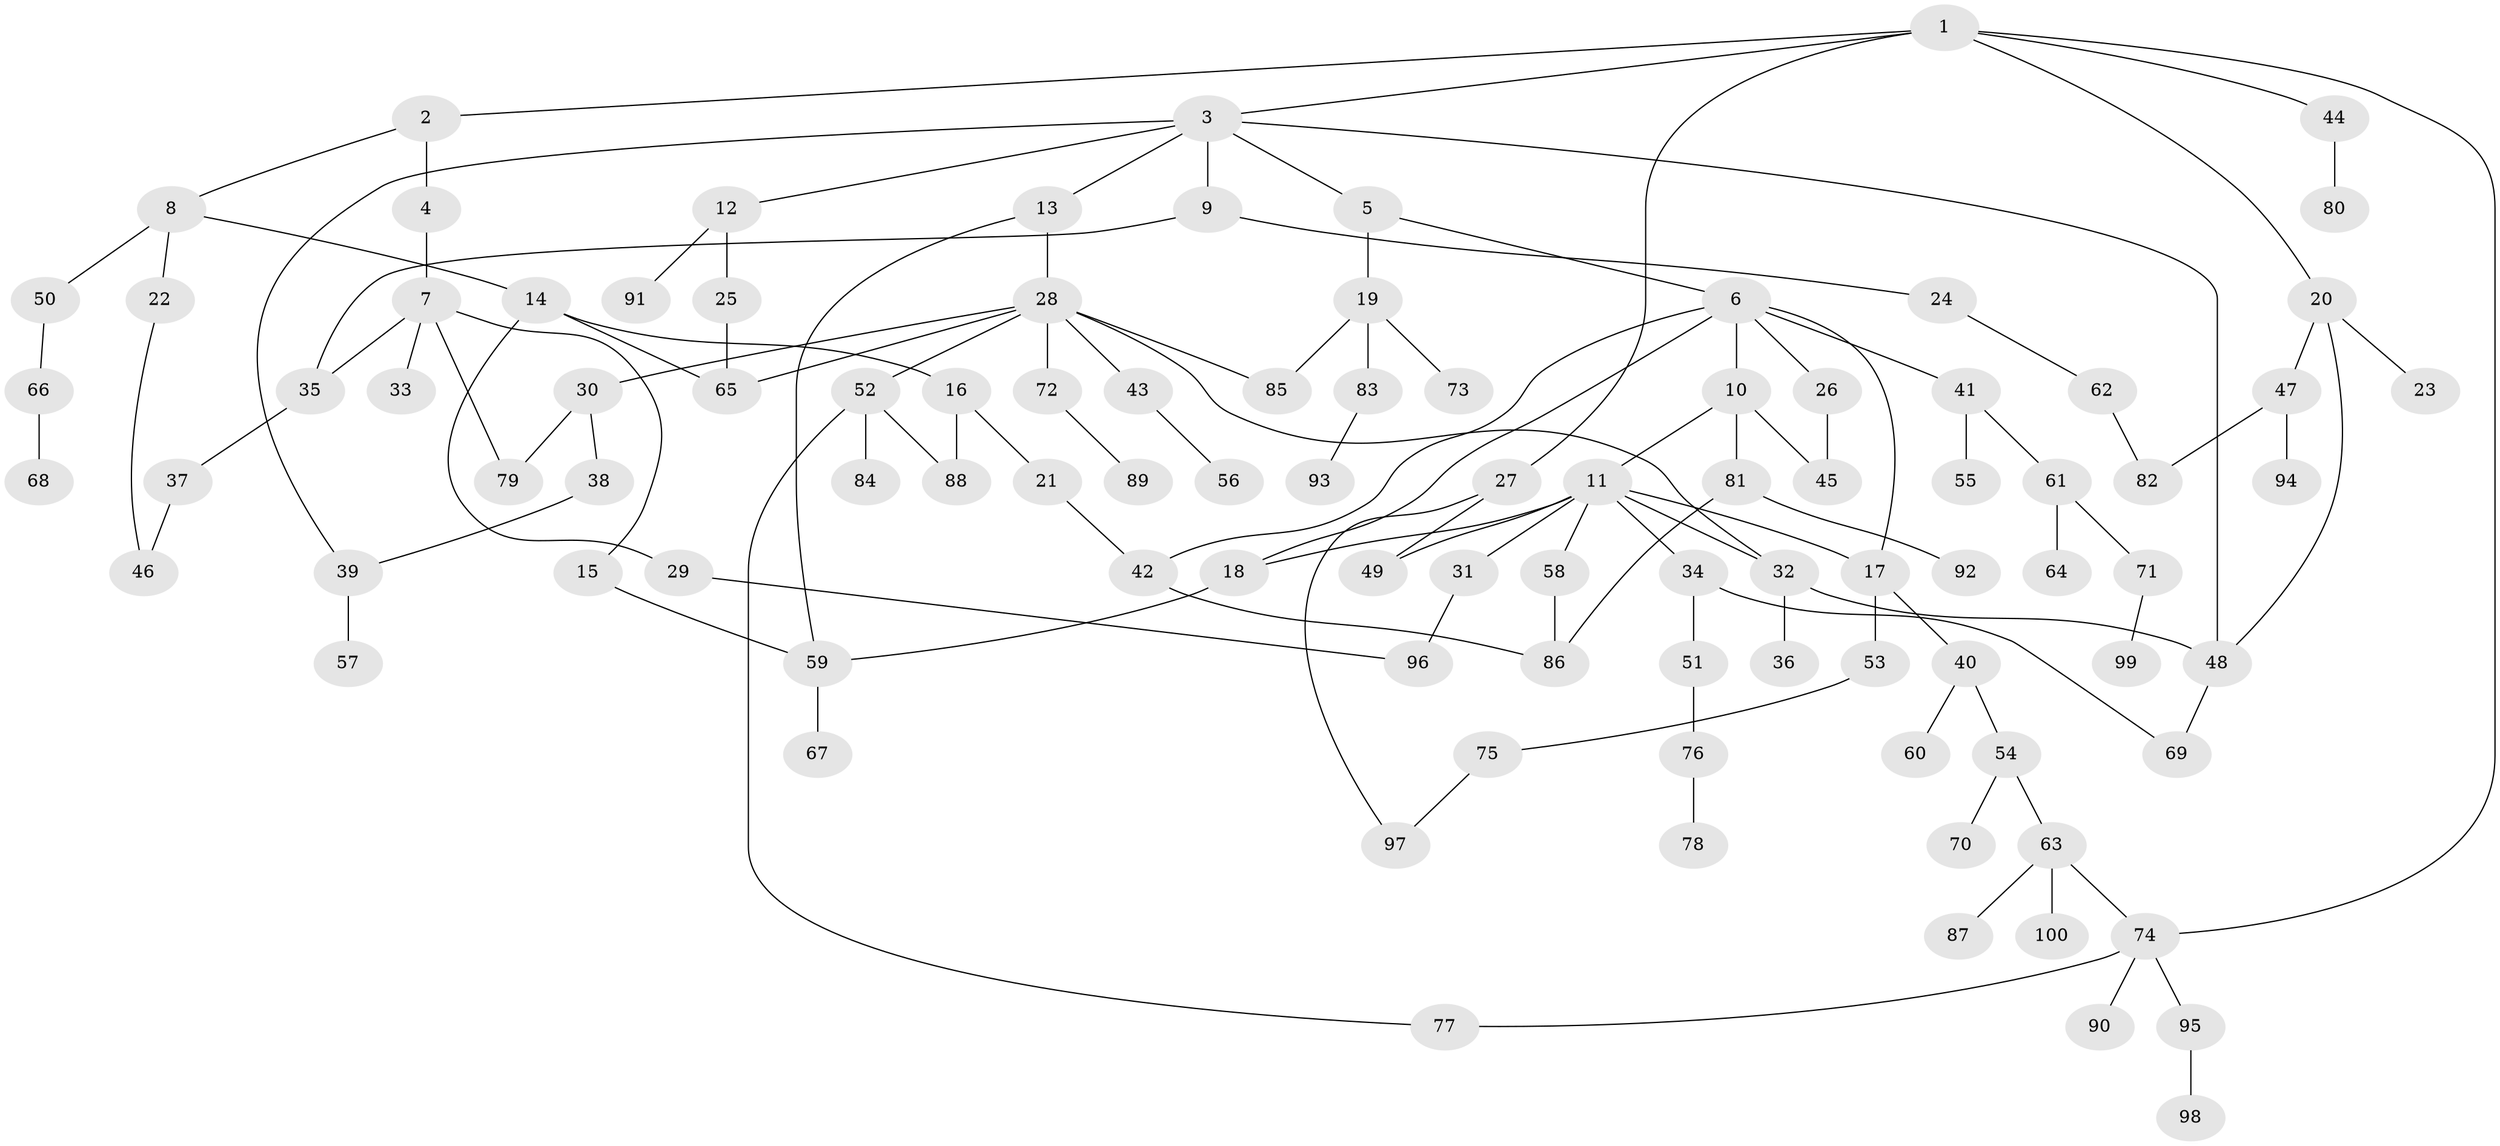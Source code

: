 // Generated by graph-tools (version 1.1) at 2025/11/02/21/25 10:11:06]
// undirected, 100 vertices, 125 edges
graph export_dot {
graph [start="1"]
  node [color=gray90,style=filled];
  1;
  2;
  3;
  4;
  5;
  6;
  7;
  8;
  9;
  10;
  11;
  12;
  13;
  14;
  15;
  16;
  17;
  18;
  19;
  20;
  21;
  22;
  23;
  24;
  25;
  26;
  27;
  28;
  29;
  30;
  31;
  32;
  33;
  34;
  35;
  36;
  37;
  38;
  39;
  40;
  41;
  42;
  43;
  44;
  45;
  46;
  47;
  48;
  49;
  50;
  51;
  52;
  53;
  54;
  55;
  56;
  57;
  58;
  59;
  60;
  61;
  62;
  63;
  64;
  65;
  66;
  67;
  68;
  69;
  70;
  71;
  72;
  73;
  74;
  75;
  76;
  77;
  78;
  79;
  80;
  81;
  82;
  83;
  84;
  85;
  86;
  87;
  88;
  89;
  90;
  91;
  92;
  93;
  94;
  95;
  96;
  97;
  98;
  99;
  100;
  1 -- 2;
  1 -- 3;
  1 -- 20;
  1 -- 27;
  1 -- 44;
  1 -- 74;
  2 -- 4;
  2 -- 8;
  3 -- 5;
  3 -- 9;
  3 -- 12;
  3 -- 13;
  3 -- 48;
  3 -- 39;
  4 -- 7;
  5 -- 6;
  5 -- 19;
  6 -- 10;
  6 -- 17;
  6 -- 26;
  6 -- 41;
  6 -- 42;
  6 -- 18;
  7 -- 15;
  7 -- 33;
  7 -- 35;
  7 -- 79;
  8 -- 14;
  8 -- 22;
  8 -- 50;
  9 -- 24;
  9 -- 35;
  10 -- 11;
  10 -- 45;
  10 -- 81;
  11 -- 18;
  11 -- 31;
  11 -- 34;
  11 -- 49;
  11 -- 58;
  11 -- 17;
  11 -- 32;
  12 -- 25;
  12 -- 91;
  13 -- 28;
  13 -- 59;
  14 -- 16;
  14 -- 29;
  14 -- 65;
  15 -- 59;
  16 -- 21;
  16 -- 88;
  17 -- 40;
  17 -- 53;
  18 -- 59;
  19 -- 73;
  19 -- 83;
  19 -- 85;
  20 -- 23;
  20 -- 47;
  20 -- 48;
  21 -- 42;
  22 -- 46;
  24 -- 62;
  25 -- 65;
  26 -- 45;
  27 -- 49;
  27 -- 97;
  28 -- 30;
  28 -- 32;
  28 -- 43;
  28 -- 52;
  28 -- 65;
  28 -- 72;
  28 -- 85;
  29 -- 96;
  30 -- 38;
  30 -- 79;
  31 -- 96;
  32 -- 36;
  32 -- 48;
  34 -- 51;
  34 -- 69;
  35 -- 37;
  37 -- 46;
  38 -- 39;
  39 -- 57;
  40 -- 54;
  40 -- 60;
  41 -- 55;
  41 -- 61;
  42 -- 86;
  43 -- 56;
  44 -- 80;
  47 -- 94;
  47 -- 82;
  48 -- 69;
  50 -- 66;
  51 -- 76;
  52 -- 77;
  52 -- 84;
  52 -- 88;
  53 -- 75;
  54 -- 63;
  54 -- 70;
  58 -- 86;
  59 -- 67;
  61 -- 64;
  61 -- 71;
  62 -- 82;
  63 -- 74;
  63 -- 87;
  63 -- 100;
  66 -- 68;
  71 -- 99;
  72 -- 89;
  74 -- 90;
  74 -- 95;
  74 -- 77;
  75 -- 97;
  76 -- 78;
  81 -- 86;
  81 -- 92;
  83 -- 93;
  95 -- 98;
}
